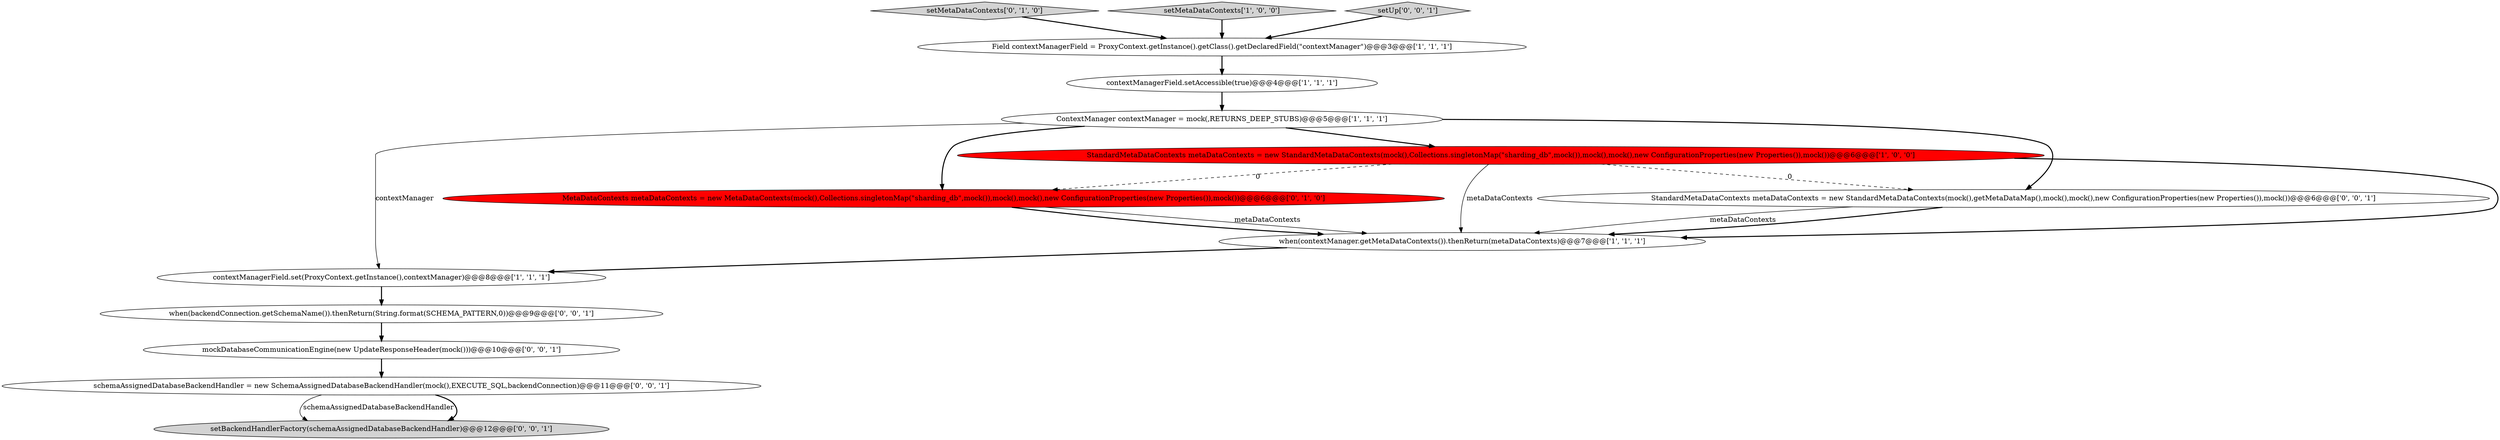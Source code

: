 digraph {
14 [style = filled, label = "setBackendHandlerFactory(schemaAssignedDatabaseBackendHandler)@@@12@@@['0', '0', '1']", fillcolor = lightgray, shape = ellipse image = "AAA0AAABBB3BBB"];
12 [style = filled, label = "mockDatabaseCommunicationEngine(new UpdateResponseHeader(mock()))@@@10@@@['0', '0', '1']", fillcolor = white, shape = ellipse image = "AAA0AAABBB3BBB"];
3 [style = filled, label = "StandardMetaDataContexts metaDataContexts = new StandardMetaDataContexts(mock(),Collections.singletonMap(\"sharding_db\",mock()),mock(),mock(),new ConfigurationProperties(new Properties()),mock())@@@6@@@['1', '0', '0']", fillcolor = red, shape = ellipse image = "AAA1AAABBB1BBB"];
1 [style = filled, label = "ContextManager contextManager = mock(,RETURNS_DEEP_STUBS)@@@5@@@['1', '1', '1']", fillcolor = white, shape = ellipse image = "AAA0AAABBB1BBB"];
8 [style = filled, label = "setMetaDataContexts['0', '1', '0']", fillcolor = lightgray, shape = diamond image = "AAA0AAABBB2BBB"];
5 [style = filled, label = "when(contextManager.getMetaDataContexts()).thenReturn(metaDataContexts)@@@7@@@['1', '1', '1']", fillcolor = white, shape = ellipse image = "AAA0AAABBB1BBB"];
7 [style = filled, label = "MetaDataContexts metaDataContexts = new MetaDataContexts(mock(),Collections.singletonMap(\"sharding_db\",mock()),mock(),mock(),new ConfigurationProperties(new Properties()),mock())@@@6@@@['0', '1', '0']", fillcolor = red, shape = ellipse image = "AAA1AAABBB2BBB"];
6 [style = filled, label = "setMetaDataContexts['1', '0', '0']", fillcolor = lightgray, shape = diamond image = "AAA0AAABBB1BBB"];
9 [style = filled, label = "schemaAssignedDatabaseBackendHandler = new SchemaAssignedDatabaseBackendHandler(mock(),EXECUTE_SQL,backendConnection)@@@11@@@['0', '0', '1']", fillcolor = white, shape = ellipse image = "AAA0AAABBB3BBB"];
10 [style = filled, label = "setUp['0', '0', '1']", fillcolor = lightgray, shape = diamond image = "AAA0AAABBB3BBB"];
13 [style = filled, label = "when(backendConnection.getSchemaName()).thenReturn(String.format(SCHEMA_PATTERN,0))@@@9@@@['0', '0', '1']", fillcolor = white, shape = ellipse image = "AAA0AAABBB3BBB"];
0 [style = filled, label = "Field contextManagerField = ProxyContext.getInstance().getClass().getDeclaredField(\"contextManager\")@@@3@@@['1', '1', '1']", fillcolor = white, shape = ellipse image = "AAA0AAABBB1BBB"];
2 [style = filled, label = "contextManagerField.setAccessible(true)@@@4@@@['1', '1', '1']", fillcolor = white, shape = ellipse image = "AAA0AAABBB1BBB"];
11 [style = filled, label = "StandardMetaDataContexts metaDataContexts = new StandardMetaDataContexts(mock(),getMetaDataMap(),mock(),mock(),new ConfigurationProperties(new Properties()),mock())@@@6@@@['0', '0', '1']", fillcolor = white, shape = ellipse image = "AAA0AAABBB3BBB"];
4 [style = filled, label = "contextManagerField.set(ProxyContext.getInstance(),contextManager)@@@8@@@['1', '1', '1']", fillcolor = white, shape = ellipse image = "AAA0AAABBB1BBB"];
3->5 [style = solid, label="metaDataContexts"];
3->7 [style = dashed, label="0"];
2->1 [style = bold, label=""];
4->13 [style = bold, label=""];
0->2 [style = bold, label=""];
11->5 [style = solid, label="metaDataContexts"];
1->3 [style = bold, label=""];
7->5 [style = solid, label="metaDataContexts"];
6->0 [style = bold, label=""];
12->9 [style = bold, label=""];
1->7 [style = bold, label=""];
1->11 [style = bold, label=""];
8->0 [style = bold, label=""];
1->4 [style = solid, label="contextManager"];
9->14 [style = solid, label="schemaAssignedDatabaseBackendHandler"];
11->5 [style = bold, label=""];
3->5 [style = bold, label=""];
7->5 [style = bold, label=""];
13->12 [style = bold, label=""];
10->0 [style = bold, label=""];
5->4 [style = bold, label=""];
9->14 [style = bold, label=""];
3->11 [style = dashed, label="0"];
}
